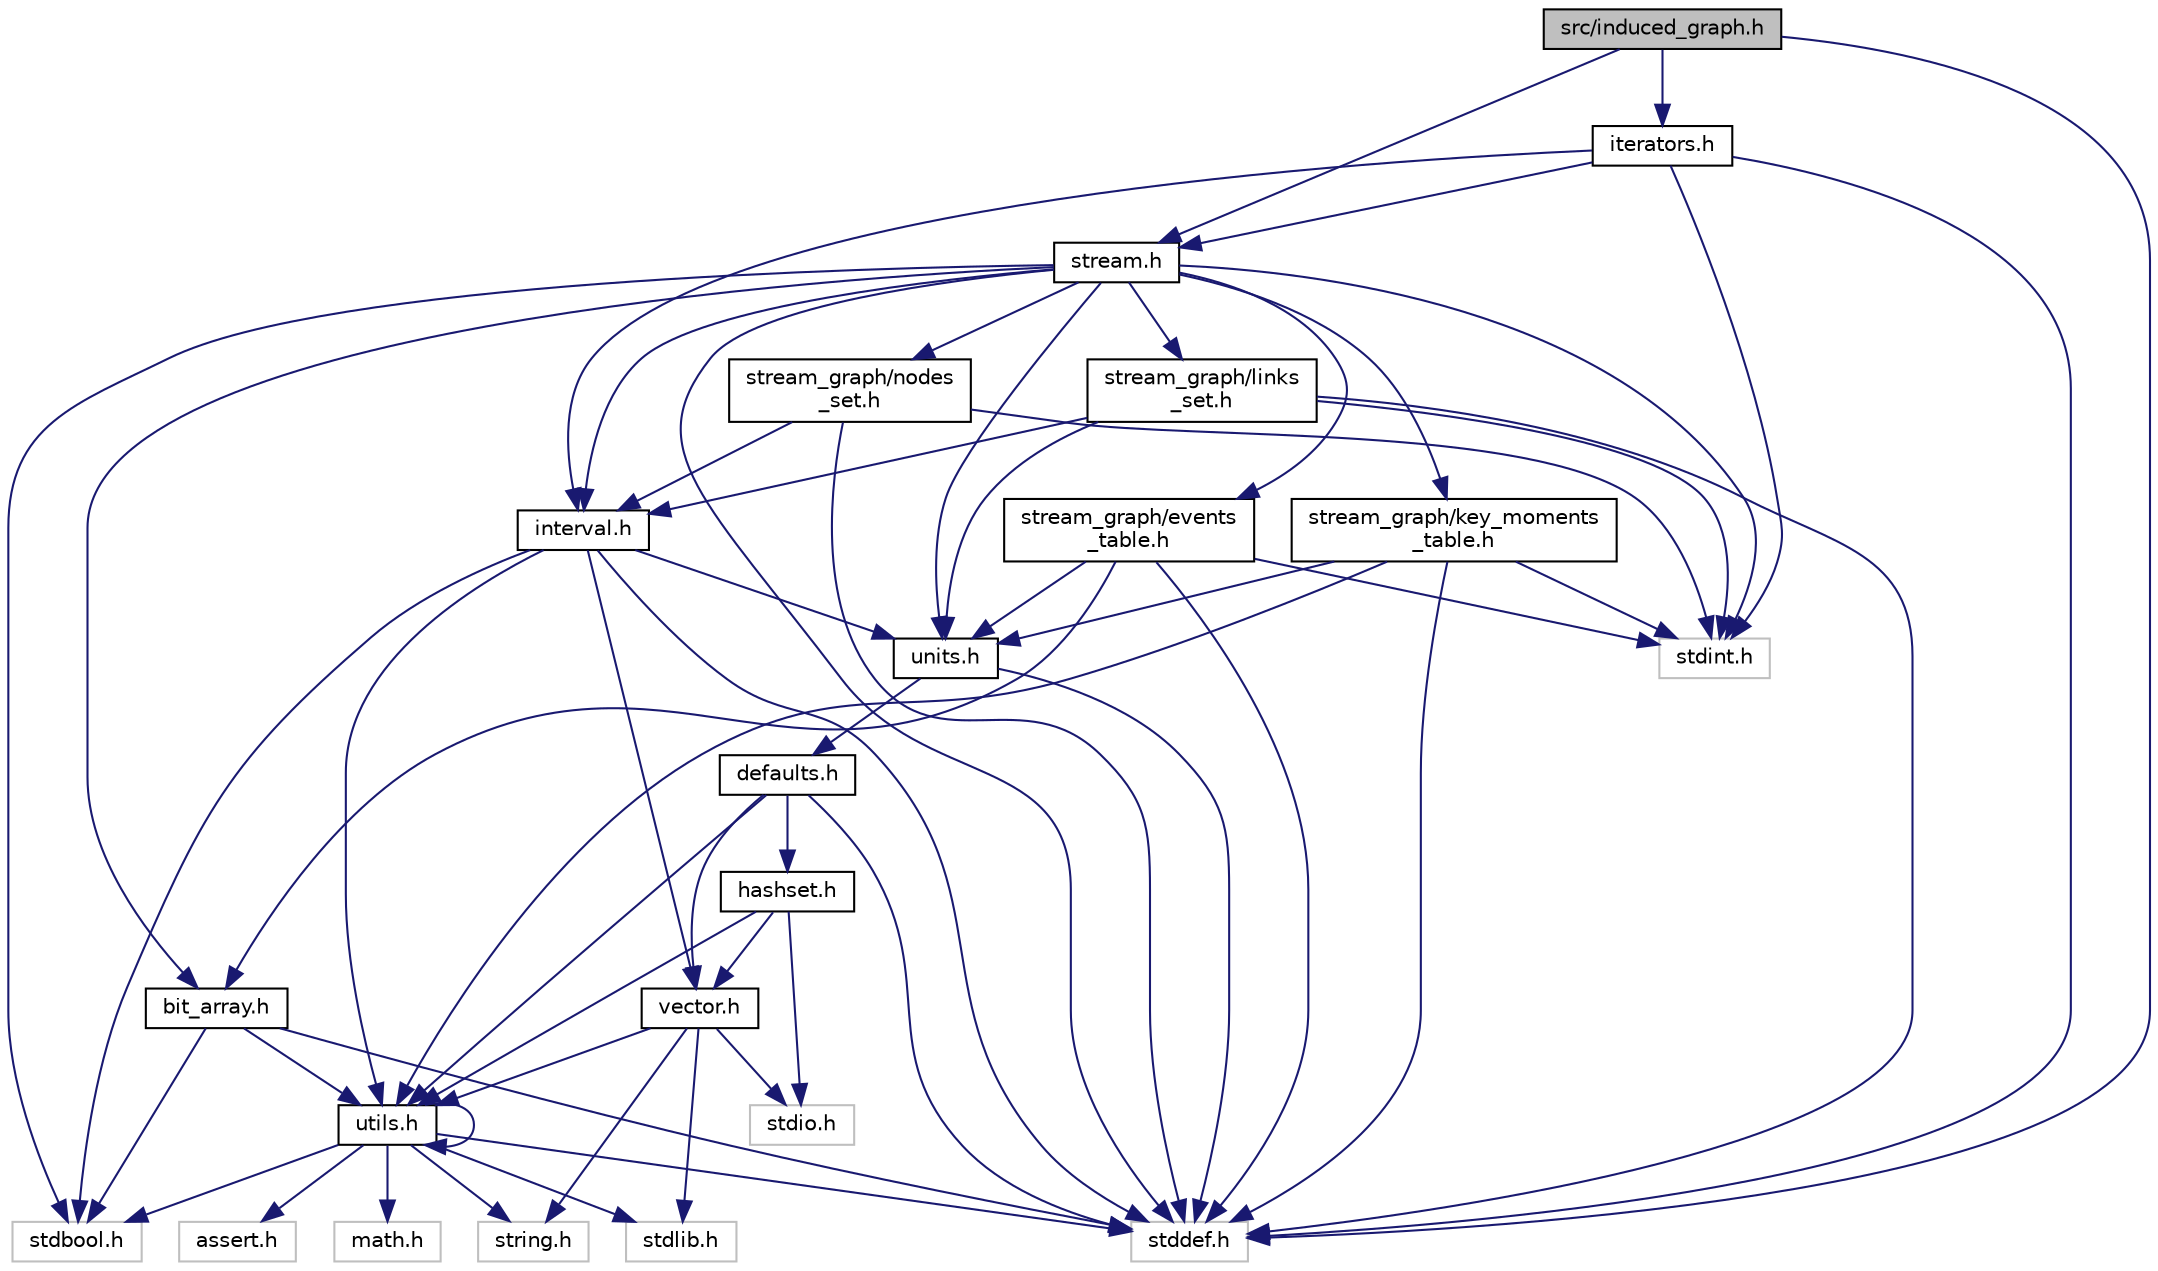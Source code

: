 digraph "src/induced_graph.h"
{
 // LATEX_PDF_SIZE
  edge [fontname="Helvetica",fontsize="10",labelfontname="Helvetica",labelfontsize="10"];
  node [fontname="Helvetica",fontsize="10",shape=record];
  Node1 [label="src/induced_graph.h",height=0.2,width=0.4,color="black", fillcolor="grey75", style="filled", fontcolor="black",tooltip="Functions to get the nodes and links present at a given time in a StreamGraph."];
  Node1 -> Node2 [color="midnightblue",fontsize="10",style="solid"];
  Node2 [label="iterators.h",height=0.2,width=0.4,color="black", fillcolor="white", style="filled",URL="$iterators_8h.html",tooltip="Iterators over nodes, links and time intervals."];
  Node2 -> Node3 [color="midnightblue",fontsize="10",style="solid"];
  Node3 [label="interval.h",height=0.2,width=0.4,color="black", fillcolor="white", style="filled",URL="$interval_8h_source.html",tooltip=" "];
  Node3 -> Node4 [color="midnightblue",fontsize="10",style="solid"];
  Node4 [label="units.h",height=0.2,width=0.4,color="black", fillcolor="white", style="filled",URL="$units_8h_source.html",tooltip=" "];
  Node4 -> Node5 [color="midnightblue",fontsize="10",style="solid"];
  Node5 [label="defaults.h",height=0.2,width=0.4,color="black", fillcolor="white", style="filled",URL="$defaults_8h_source.html",tooltip=" "];
  Node5 -> Node6 [color="midnightblue",fontsize="10",style="solid"];
  Node6 [label="hashset.h",height=0.2,width=0.4,color="black", fillcolor="white", style="filled",URL="$hashset_8h_source.html",tooltip=" "];
  Node6 -> Node7 [color="midnightblue",fontsize="10",style="solid"];
  Node7 [label="utils.h",height=0.2,width=0.4,color="black", fillcolor="white", style="filled",URL="$utils_8h_source.html",tooltip=" "];
  Node7 -> Node8 [color="midnightblue",fontsize="10",style="solid"];
  Node8 [label="assert.h",height=0.2,width=0.4,color="grey75", fillcolor="white", style="filled",tooltip=" "];
  Node7 -> Node9 [color="midnightblue",fontsize="10",style="solid"];
  Node9 [label="math.h",height=0.2,width=0.4,color="grey75", fillcolor="white", style="filled",tooltip=" "];
  Node7 -> Node10 [color="midnightblue",fontsize="10",style="solid"];
  Node10 [label="stdbool.h",height=0.2,width=0.4,color="grey75", fillcolor="white", style="filled",tooltip=" "];
  Node7 -> Node11 [color="midnightblue",fontsize="10",style="solid"];
  Node11 [label="stdlib.h",height=0.2,width=0.4,color="grey75", fillcolor="white", style="filled",tooltip=" "];
  Node7 -> Node7 [color="midnightblue",fontsize="10",style="solid"];
  Node7 -> Node12 [color="midnightblue",fontsize="10",style="solid"];
  Node12 [label="stddef.h",height=0.2,width=0.4,color="grey75", fillcolor="white", style="filled",tooltip=" "];
  Node7 -> Node13 [color="midnightblue",fontsize="10",style="solid"];
  Node13 [label="string.h",height=0.2,width=0.4,color="grey75", fillcolor="white", style="filled",tooltip=" "];
  Node6 -> Node14 [color="midnightblue",fontsize="10",style="solid"];
  Node14 [label="vector.h",height=0.2,width=0.4,color="black", fillcolor="white", style="filled",URL="$vector_8h_source.html",tooltip=" "];
  Node14 -> Node7 [color="midnightblue",fontsize="10",style="solid"];
  Node14 -> Node15 [color="midnightblue",fontsize="10",style="solid"];
  Node15 [label="stdio.h",height=0.2,width=0.4,color="grey75", fillcolor="white", style="filled",tooltip=" "];
  Node14 -> Node11 [color="midnightblue",fontsize="10",style="solid"];
  Node14 -> Node13 [color="midnightblue",fontsize="10",style="solid"];
  Node6 -> Node15 [color="midnightblue",fontsize="10",style="solid"];
  Node5 -> Node7 [color="midnightblue",fontsize="10",style="solid"];
  Node5 -> Node14 [color="midnightblue",fontsize="10",style="solid"];
  Node5 -> Node12 [color="midnightblue",fontsize="10",style="solid"];
  Node4 -> Node12 [color="midnightblue",fontsize="10",style="solid"];
  Node3 -> Node7 [color="midnightblue",fontsize="10",style="solid"];
  Node3 -> Node14 [color="midnightblue",fontsize="10",style="solid"];
  Node3 -> Node10 [color="midnightblue",fontsize="10",style="solid"];
  Node3 -> Node12 [color="midnightblue",fontsize="10",style="solid"];
  Node2 -> Node16 [color="midnightblue",fontsize="10",style="solid"];
  Node16 [label="stream.h",height=0.2,width=0.4,color="black", fillcolor="white", style="filled",URL="$stream_8h_source.html",tooltip=" "];
  Node16 -> Node17 [color="midnightblue",fontsize="10",style="solid"];
  Node17 [label="bit_array.h",height=0.2,width=0.4,color="black", fillcolor="white", style="filled",URL="$bit__array_8h.html",tooltip="A variable length array of bits and functions to manipulate it."];
  Node17 -> Node7 [color="midnightblue",fontsize="10",style="solid"];
  Node17 -> Node10 [color="midnightblue",fontsize="10",style="solid"];
  Node17 -> Node12 [color="midnightblue",fontsize="10",style="solid"];
  Node16 -> Node3 [color="midnightblue",fontsize="10",style="solid"];
  Node16 -> Node18 [color="midnightblue",fontsize="10",style="solid"];
  Node18 [label="stream_graph/events\l_table.h",height=0.2,width=0.4,color="black", fillcolor="white", style="filled",URL="$events__table_8h_source.html",tooltip=" "];
  Node18 -> Node17 [color="midnightblue",fontsize="10",style="solid"];
  Node18 -> Node4 [color="midnightblue",fontsize="10",style="solid"];
  Node18 -> Node12 [color="midnightblue",fontsize="10",style="solid"];
  Node18 -> Node19 [color="midnightblue",fontsize="10",style="solid"];
  Node19 [label="stdint.h",height=0.2,width=0.4,color="grey75", fillcolor="white", style="filled",tooltip=" "];
  Node16 -> Node20 [color="midnightblue",fontsize="10",style="solid"];
  Node20 [label="stream_graph/key_moments\l_table.h",height=0.2,width=0.4,color="black", fillcolor="white", style="filled",URL="$key__moments__table_8h_source.html",tooltip=" "];
  Node20 -> Node4 [color="midnightblue",fontsize="10",style="solid"];
  Node20 -> Node7 [color="midnightblue",fontsize="10",style="solid"];
  Node20 -> Node12 [color="midnightblue",fontsize="10",style="solid"];
  Node20 -> Node19 [color="midnightblue",fontsize="10",style="solid"];
  Node16 -> Node21 [color="midnightblue",fontsize="10",style="solid"];
  Node21 [label="stream_graph/links\l_set.h",height=0.2,width=0.4,color="black", fillcolor="white", style="filled",URL="$links__set_8h_source.html",tooltip=" "];
  Node21 -> Node3 [color="midnightblue",fontsize="10",style="solid"];
  Node21 -> Node4 [color="midnightblue",fontsize="10",style="solid"];
  Node21 -> Node12 [color="midnightblue",fontsize="10",style="solid"];
  Node21 -> Node19 [color="midnightblue",fontsize="10",style="solid"];
  Node16 -> Node22 [color="midnightblue",fontsize="10",style="solid"];
  Node22 [label="stream_graph/nodes\l_set.h",height=0.2,width=0.4,color="black", fillcolor="white", style="filled",URL="$nodes__set_8h_source.html",tooltip=" "];
  Node22 -> Node3 [color="midnightblue",fontsize="10",style="solid"];
  Node22 -> Node12 [color="midnightblue",fontsize="10",style="solid"];
  Node22 -> Node19 [color="midnightblue",fontsize="10",style="solid"];
  Node16 -> Node4 [color="midnightblue",fontsize="10",style="solid"];
  Node16 -> Node10 [color="midnightblue",fontsize="10",style="solid"];
  Node16 -> Node12 [color="midnightblue",fontsize="10",style="solid"];
  Node16 -> Node19 [color="midnightblue",fontsize="10",style="solid"];
  Node2 -> Node12 [color="midnightblue",fontsize="10",style="solid"];
  Node2 -> Node19 [color="midnightblue",fontsize="10",style="solid"];
  Node1 -> Node16 [color="midnightblue",fontsize="10",style="solid"];
  Node1 -> Node12 [color="midnightblue",fontsize="10",style="solid"];
}
